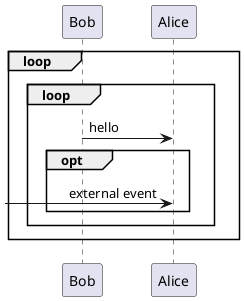 {
  "sha1": "2vwirefget0lmjd3qcoy16kgdzhht8v",
  "insertion": {
    "when": "2024-06-06T17:24:18.641Z",
    "url": "https://github.com/plantuml/plantuml/issues/1097",
    "user": "plantuml@gmail.com"
  }
}
@startuml
!pragma teoz true

loop
loop
Bob->Alice : hello
opt
[->Alice : external event
end opt
end loop
end loop
@enduml
